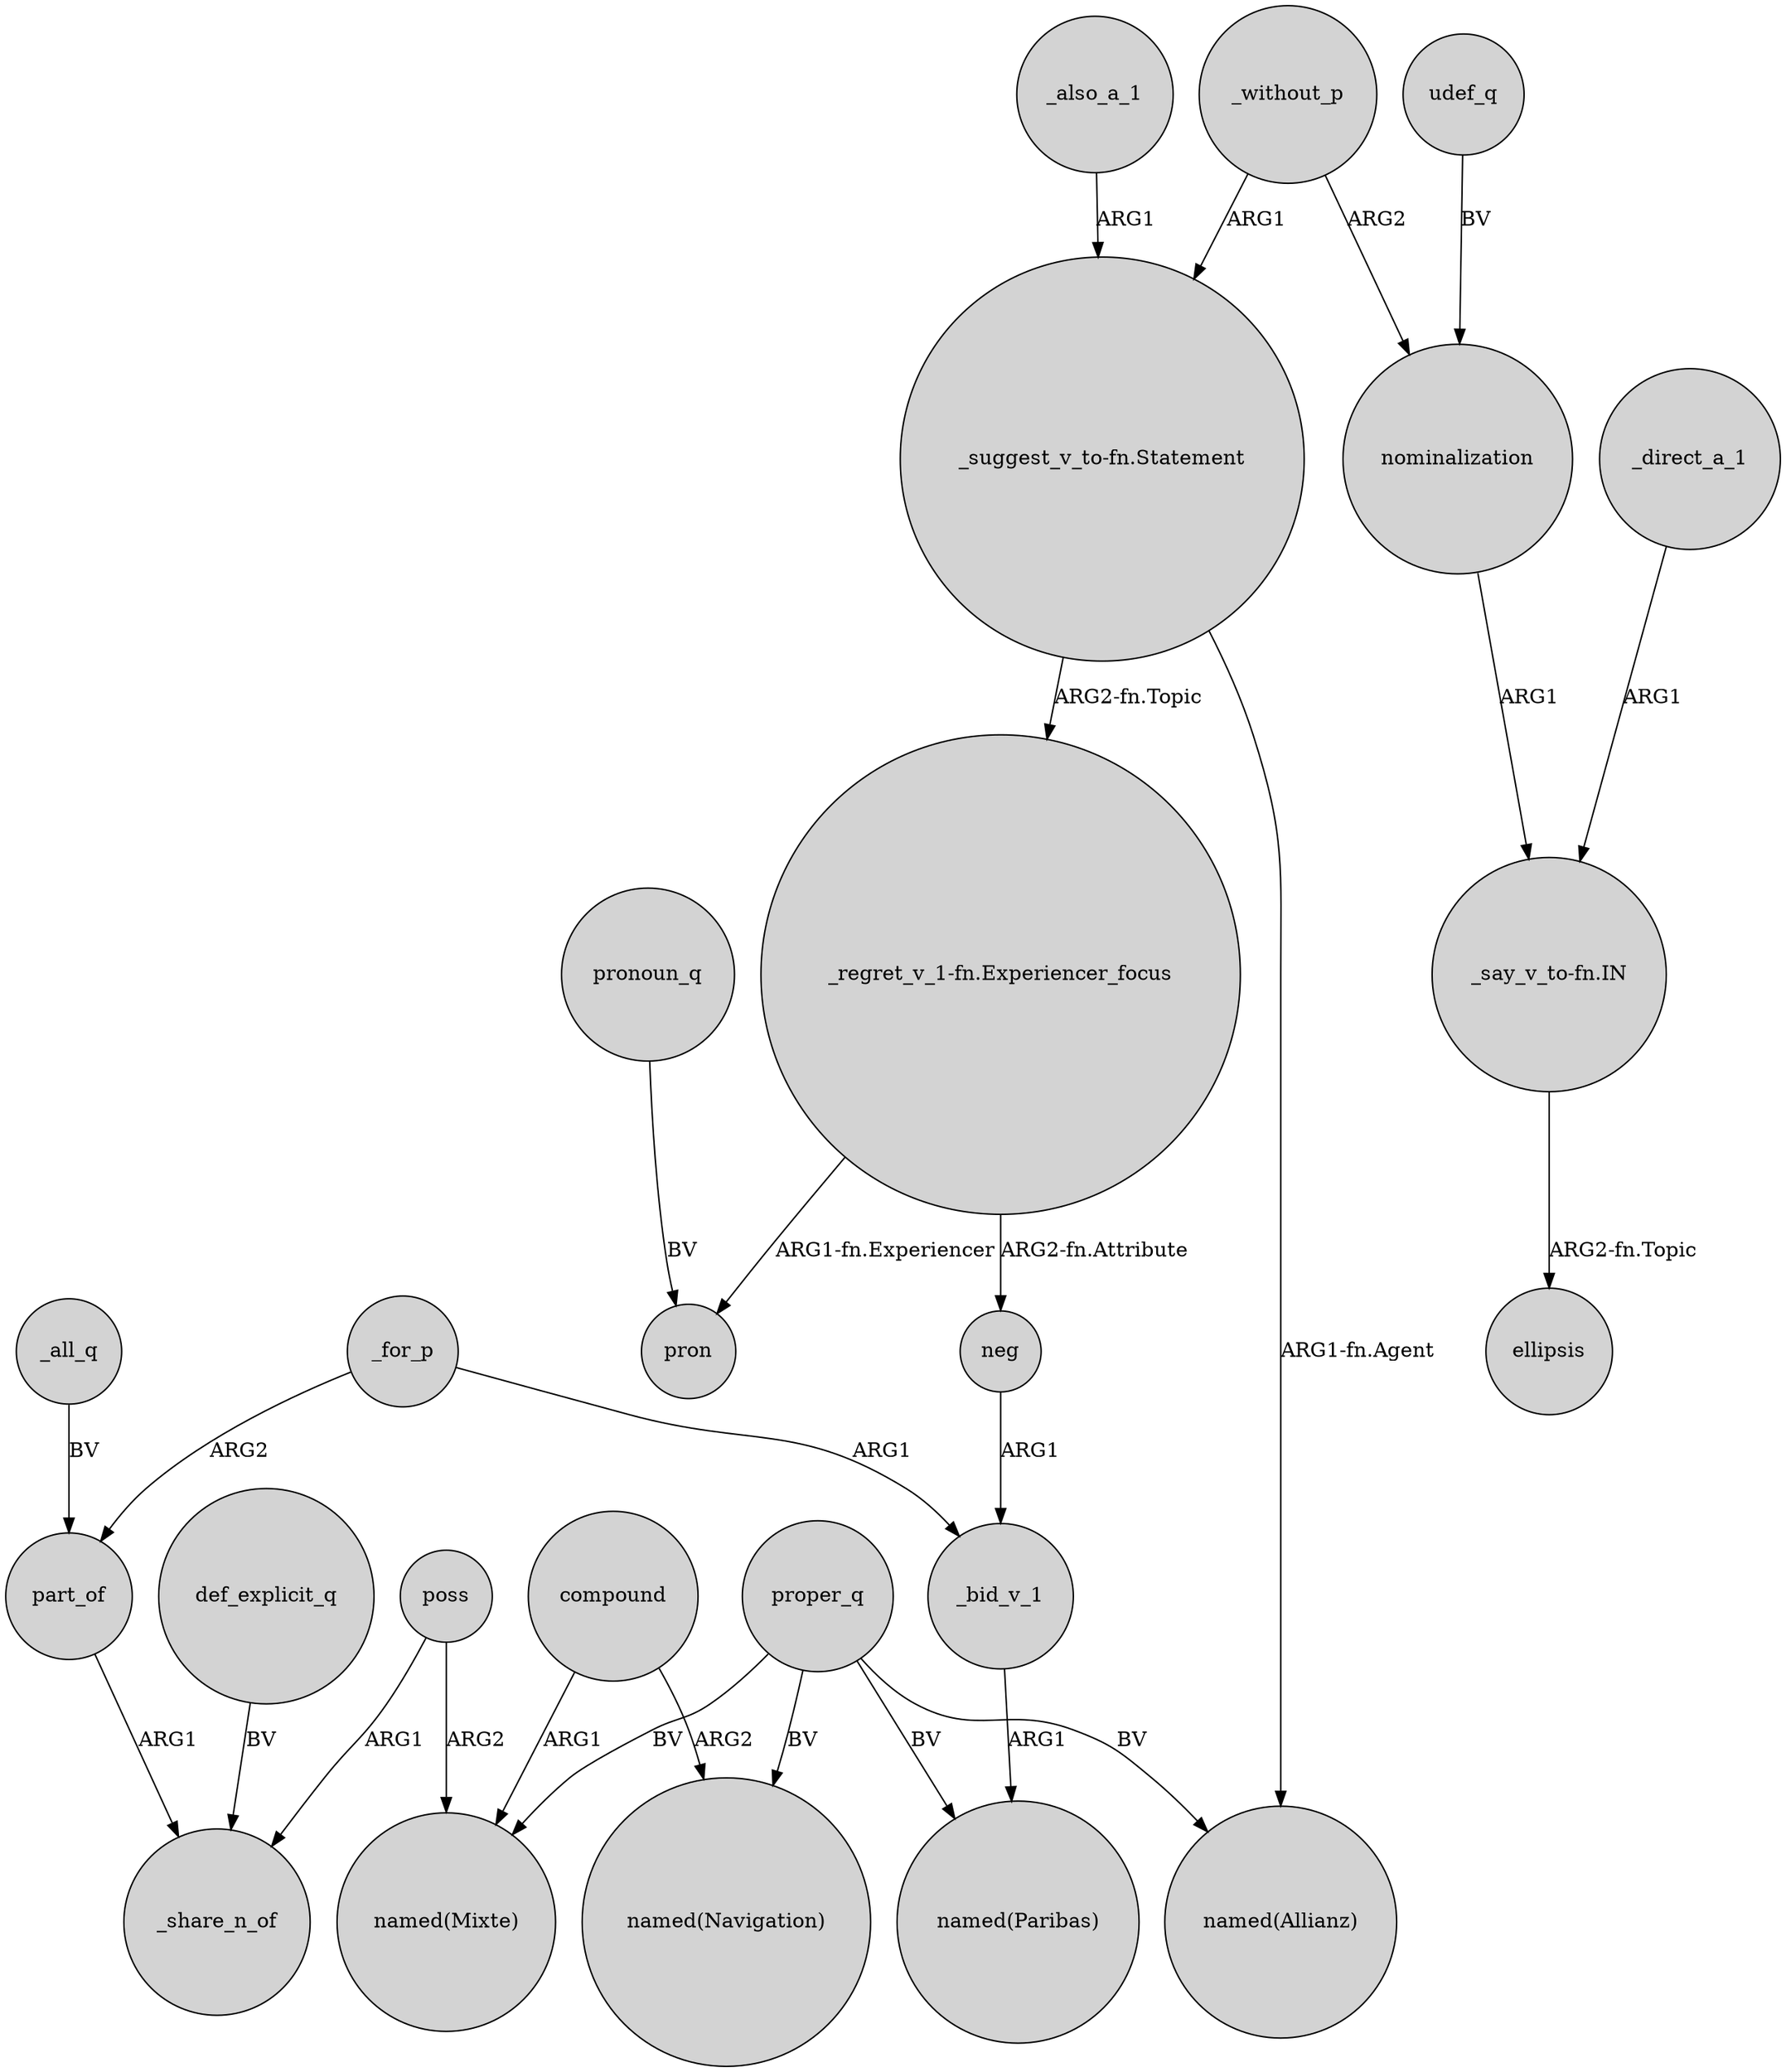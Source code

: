 digraph {
	node [shape=circle style=filled]
	_all_q -> part_of [label=BV]
	_for_p -> _bid_v_1 [label=ARG1]
	_also_a_1 -> "_suggest_v_to-fn.Statement" [label=ARG1]
	_bid_v_1 -> "named(Paribas)" [label=ARG1]
	compound -> "named(Mixte)" [label=ARG1]
	neg -> _bid_v_1 [label=ARG1]
	"_regret_v_1-fn.Experiencer_focus" -> pron [label="ARG1-fn.Experiencer"]
	"_say_v_to-fn.IN" -> ellipsis [label="ARG2-fn.Topic"]
	proper_q -> "named(Mixte)" [label=BV]
	poss -> "named(Mixte)" [label=ARG2]
	"_suggest_v_to-fn.Statement" -> "_regret_v_1-fn.Experiencer_focus" [label="ARG2-fn.Topic"]
	_for_p -> part_of [label=ARG2]
	pronoun_q -> pron [label=BV]
	nominalization -> "_say_v_to-fn.IN" [label=ARG1]
	"_regret_v_1-fn.Experiencer_focus" -> neg [label="ARG2-fn.Attribute"]
	"_suggest_v_to-fn.Statement" -> "named(Allianz)" [label="ARG1-fn.Agent"]
	_without_p -> "_suggest_v_to-fn.Statement" [label=ARG1]
	udef_q -> nominalization [label=BV]
	_without_p -> nominalization [label=ARG2]
	compound -> "named(Navigation)" [label=ARG2]
	proper_q -> "named(Navigation)" [label=BV]
	proper_q -> "named(Allianz)" [label=BV]
	poss -> _share_n_of [label=ARG1]
	part_of -> _share_n_of [label=ARG1]
	def_explicit_q -> _share_n_of [label=BV]
	_direct_a_1 -> "_say_v_to-fn.IN" [label=ARG1]
	proper_q -> "named(Paribas)" [label=BV]
}
